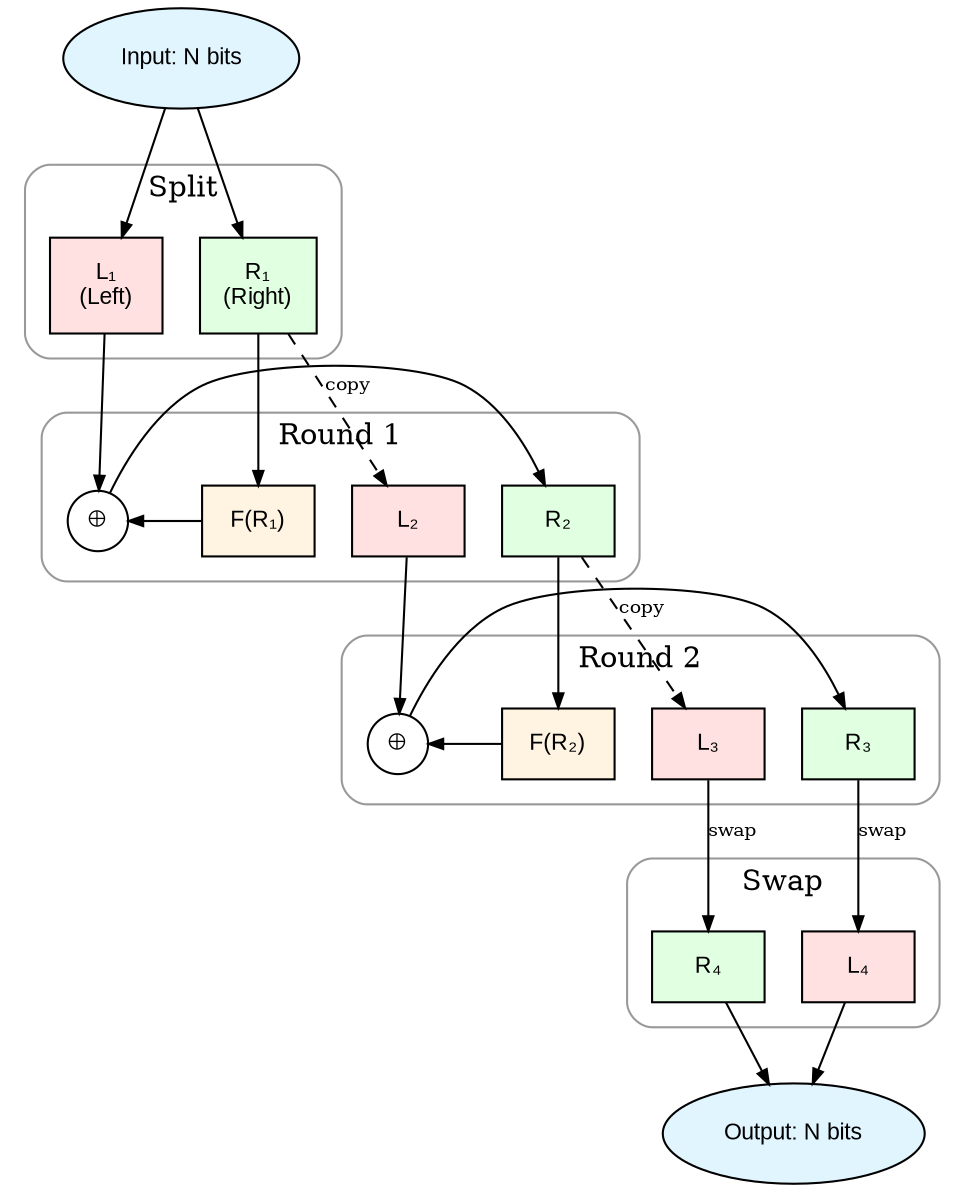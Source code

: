 digraph feistel {
    rankdir=TB;
    node [shape=box, style=filled, fontname="Arial", fontsize=11, margin=0.15, height=0.4];
    edge [arrowsize=0.7];
    
    // Input
    input [label="Input: N bits", fillcolor="#e1f5ff", shape=ellipse];
    
    // Split
    subgraph cluster_0 {
        label="Split";
        style=rounded;
        color="#999999";
        margin=12;
        L1 [label="L₁\n(Left)", fillcolor="#ffe1e1"];
        R1 [label="R₁\n(Right)", fillcolor="#e1ffe1"];
        {rank=same; L1; R1;}
    }
    
    // Round 1
    subgraph cluster_1 {
        label="Round 1";
        style=rounded;
        color="#999999";
        margin=12;
        L2 [label="L₂", fillcolor="#ffe1e1"];
        F1 [label="F(R₁)", fillcolor="#fff4e1"];
        XOR1 [label="⊕", fillcolor="white", shape=circle, width=0.4, fixedsize=true];
        R2 [label="R₂", fillcolor="#e1ffe1"];
        {rank=same; L2; F1; XOR1; R2;}
    }
    
    // Round 2
    subgraph cluster_2 {
        label="Round 2";
        style=rounded;
        color="#999999";
        margin=12;
        L3 [label="L₃", fillcolor="#ffe1e1"];
        F2 [label="F(R₂)", fillcolor="#fff4e1"];
        XOR2 [label="⊕", fillcolor="white", shape=circle, width=0.4, fixedsize=true];
        R3 [label="R₃", fillcolor="#e1ffe1"];
        {rank=same; L3; F2; XOR2; R3;}
    }
    
    // Swap
    subgraph cluster_3 {
        label="Swap";
        style=rounded;
        color="#999999";
        margin=12;
        L4 [label="L₄", fillcolor="#ffe1e1"];
        R4 [label="R₄", fillcolor="#e1ffe1"];
        {rank=same; L4; R4;}
    }
    
    // Output
    output [label="Output: N bits", fillcolor="#e1f5ff", shape=ellipse];
    
    // Connections
    input -> L1 [weight=2];
    input -> R1 [weight=2];
    
    // Round 1
    L1 -> XOR1;
    R1 -> F1;
    R1 -> L2 [style=dashed, label="copy", fontsize=9];
    F1 -> XOR1;
    XOR1 -> R2;
    
    // Round 2
    L2 -> XOR2;
    R2 -> F2;
    R2 -> L3 [style=dashed, label="copy", fontsize=9];
    F2 -> XOR2;
    XOR2 -> R3;
    
    // Swap
    L3 -> R4 [label="swap", fontsize=9];
    R3 -> L4 [label="swap", fontsize=9];
    
    L4 -> output [weight=2];
    R4 -> output [weight=2];
}

